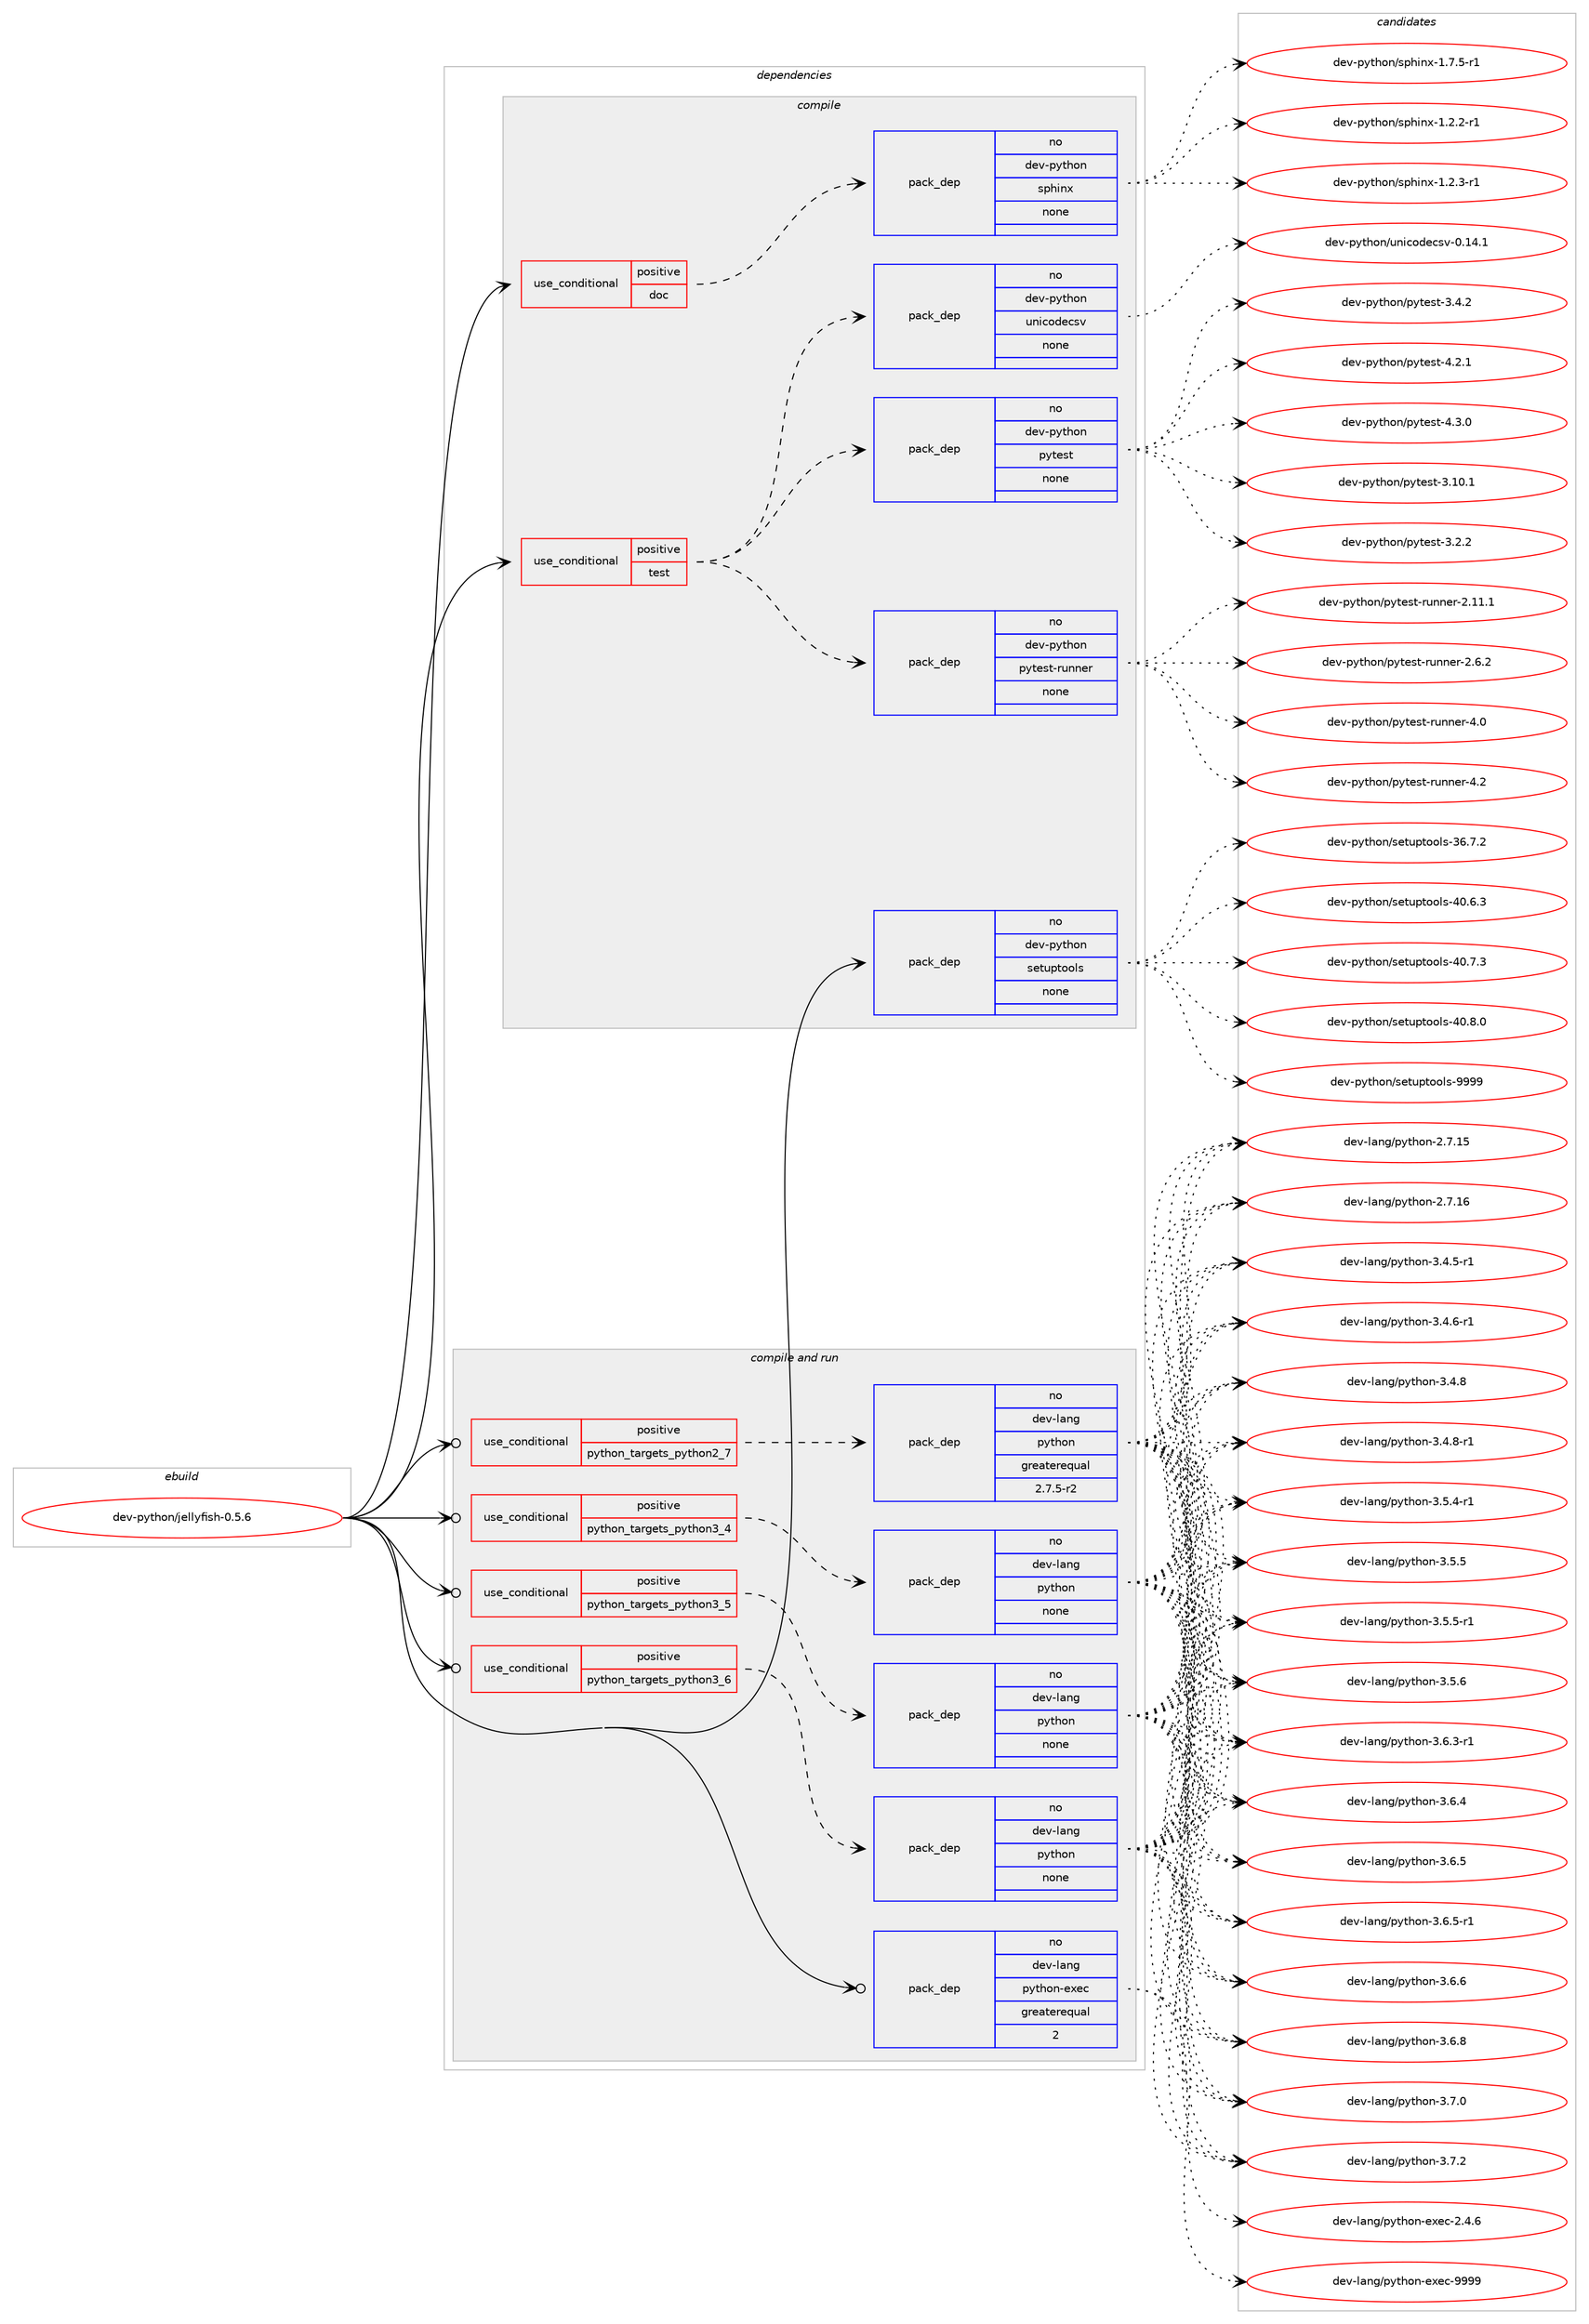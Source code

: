 digraph prolog {

# *************
# Graph options
# *************

newrank=true;
concentrate=true;
compound=true;
graph [rankdir=LR,fontname=Helvetica,fontsize=10,ranksep=1.5];#, ranksep=2.5, nodesep=0.2];
edge  [arrowhead=vee];
node  [fontname=Helvetica,fontsize=10];

# **********
# The ebuild
# **********

subgraph cluster_leftcol {
color=gray;
rank=same;
label=<<i>ebuild</i>>;
id [label="dev-python/jellyfish-0.5.6", color=red, width=4, href="../dev-python/jellyfish-0.5.6.svg"];
}

# ****************
# The dependencies
# ****************

subgraph cluster_midcol {
color=gray;
label=<<i>dependencies</i>>;
subgraph cluster_compile {
fillcolor="#eeeeee";
style=filled;
label=<<i>compile</i>>;
subgraph cond376266 {
dependency1415279 [label=<<TABLE BORDER="0" CELLBORDER="1" CELLSPACING="0" CELLPADDING="4"><TR><TD ROWSPAN="3" CELLPADDING="10">use_conditional</TD></TR><TR><TD>positive</TD></TR><TR><TD>doc</TD></TR></TABLE>>, shape=none, color=red];
subgraph pack1015744 {
dependency1415280 [label=<<TABLE BORDER="0" CELLBORDER="1" CELLSPACING="0" CELLPADDING="4" WIDTH="220"><TR><TD ROWSPAN="6" CELLPADDING="30">pack_dep</TD></TR><TR><TD WIDTH="110">no</TD></TR><TR><TD>dev-python</TD></TR><TR><TD>sphinx</TD></TR><TR><TD>none</TD></TR><TR><TD></TD></TR></TABLE>>, shape=none, color=blue];
}
dependency1415279:e -> dependency1415280:w [weight=20,style="dashed",arrowhead="vee"];
}
id:e -> dependency1415279:w [weight=20,style="solid",arrowhead="vee"];
subgraph cond376267 {
dependency1415281 [label=<<TABLE BORDER="0" CELLBORDER="1" CELLSPACING="0" CELLPADDING="4"><TR><TD ROWSPAN="3" CELLPADDING="10">use_conditional</TD></TR><TR><TD>positive</TD></TR><TR><TD>test</TD></TR></TABLE>>, shape=none, color=red];
subgraph pack1015745 {
dependency1415282 [label=<<TABLE BORDER="0" CELLBORDER="1" CELLSPACING="0" CELLPADDING="4" WIDTH="220"><TR><TD ROWSPAN="6" CELLPADDING="30">pack_dep</TD></TR><TR><TD WIDTH="110">no</TD></TR><TR><TD>dev-python</TD></TR><TR><TD>pytest-runner</TD></TR><TR><TD>none</TD></TR><TR><TD></TD></TR></TABLE>>, shape=none, color=blue];
}
dependency1415281:e -> dependency1415282:w [weight=20,style="dashed",arrowhead="vee"];
subgraph pack1015746 {
dependency1415283 [label=<<TABLE BORDER="0" CELLBORDER="1" CELLSPACING="0" CELLPADDING="4" WIDTH="220"><TR><TD ROWSPAN="6" CELLPADDING="30">pack_dep</TD></TR><TR><TD WIDTH="110">no</TD></TR><TR><TD>dev-python</TD></TR><TR><TD>pytest</TD></TR><TR><TD>none</TD></TR><TR><TD></TD></TR></TABLE>>, shape=none, color=blue];
}
dependency1415281:e -> dependency1415283:w [weight=20,style="dashed",arrowhead="vee"];
subgraph pack1015747 {
dependency1415284 [label=<<TABLE BORDER="0" CELLBORDER="1" CELLSPACING="0" CELLPADDING="4" WIDTH="220"><TR><TD ROWSPAN="6" CELLPADDING="30">pack_dep</TD></TR><TR><TD WIDTH="110">no</TD></TR><TR><TD>dev-python</TD></TR><TR><TD>unicodecsv</TD></TR><TR><TD>none</TD></TR><TR><TD></TD></TR></TABLE>>, shape=none, color=blue];
}
dependency1415281:e -> dependency1415284:w [weight=20,style="dashed",arrowhead="vee"];
}
id:e -> dependency1415281:w [weight=20,style="solid",arrowhead="vee"];
subgraph pack1015748 {
dependency1415285 [label=<<TABLE BORDER="0" CELLBORDER="1" CELLSPACING="0" CELLPADDING="4" WIDTH="220"><TR><TD ROWSPAN="6" CELLPADDING="30">pack_dep</TD></TR><TR><TD WIDTH="110">no</TD></TR><TR><TD>dev-python</TD></TR><TR><TD>setuptools</TD></TR><TR><TD>none</TD></TR><TR><TD></TD></TR></TABLE>>, shape=none, color=blue];
}
id:e -> dependency1415285:w [weight=20,style="solid",arrowhead="vee"];
}
subgraph cluster_compileandrun {
fillcolor="#eeeeee";
style=filled;
label=<<i>compile and run</i>>;
subgraph cond376268 {
dependency1415286 [label=<<TABLE BORDER="0" CELLBORDER="1" CELLSPACING="0" CELLPADDING="4"><TR><TD ROWSPAN="3" CELLPADDING="10">use_conditional</TD></TR><TR><TD>positive</TD></TR><TR><TD>python_targets_python2_7</TD></TR></TABLE>>, shape=none, color=red];
subgraph pack1015749 {
dependency1415287 [label=<<TABLE BORDER="0" CELLBORDER="1" CELLSPACING="0" CELLPADDING="4" WIDTH="220"><TR><TD ROWSPAN="6" CELLPADDING="30">pack_dep</TD></TR><TR><TD WIDTH="110">no</TD></TR><TR><TD>dev-lang</TD></TR><TR><TD>python</TD></TR><TR><TD>greaterequal</TD></TR><TR><TD>2.7.5-r2</TD></TR></TABLE>>, shape=none, color=blue];
}
dependency1415286:e -> dependency1415287:w [weight=20,style="dashed",arrowhead="vee"];
}
id:e -> dependency1415286:w [weight=20,style="solid",arrowhead="odotvee"];
subgraph cond376269 {
dependency1415288 [label=<<TABLE BORDER="0" CELLBORDER="1" CELLSPACING="0" CELLPADDING="4"><TR><TD ROWSPAN="3" CELLPADDING="10">use_conditional</TD></TR><TR><TD>positive</TD></TR><TR><TD>python_targets_python3_4</TD></TR></TABLE>>, shape=none, color=red];
subgraph pack1015750 {
dependency1415289 [label=<<TABLE BORDER="0" CELLBORDER="1" CELLSPACING="0" CELLPADDING="4" WIDTH="220"><TR><TD ROWSPAN="6" CELLPADDING="30">pack_dep</TD></TR><TR><TD WIDTH="110">no</TD></TR><TR><TD>dev-lang</TD></TR><TR><TD>python</TD></TR><TR><TD>none</TD></TR><TR><TD></TD></TR></TABLE>>, shape=none, color=blue];
}
dependency1415288:e -> dependency1415289:w [weight=20,style="dashed",arrowhead="vee"];
}
id:e -> dependency1415288:w [weight=20,style="solid",arrowhead="odotvee"];
subgraph cond376270 {
dependency1415290 [label=<<TABLE BORDER="0" CELLBORDER="1" CELLSPACING="0" CELLPADDING="4"><TR><TD ROWSPAN="3" CELLPADDING="10">use_conditional</TD></TR><TR><TD>positive</TD></TR><TR><TD>python_targets_python3_5</TD></TR></TABLE>>, shape=none, color=red];
subgraph pack1015751 {
dependency1415291 [label=<<TABLE BORDER="0" CELLBORDER="1" CELLSPACING="0" CELLPADDING="4" WIDTH="220"><TR><TD ROWSPAN="6" CELLPADDING="30">pack_dep</TD></TR><TR><TD WIDTH="110">no</TD></TR><TR><TD>dev-lang</TD></TR><TR><TD>python</TD></TR><TR><TD>none</TD></TR><TR><TD></TD></TR></TABLE>>, shape=none, color=blue];
}
dependency1415290:e -> dependency1415291:w [weight=20,style="dashed",arrowhead="vee"];
}
id:e -> dependency1415290:w [weight=20,style="solid",arrowhead="odotvee"];
subgraph cond376271 {
dependency1415292 [label=<<TABLE BORDER="0" CELLBORDER="1" CELLSPACING="0" CELLPADDING="4"><TR><TD ROWSPAN="3" CELLPADDING="10">use_conditional</TD></TR><TR><TD>positive</TD></TR><TR><TD>python_targets_python3_6</TD></TR></TABLE>>, shape=none, color=red];
subgraph pack1015752 {
dependency1415293 [label=<<TABLE BORDER="0" CELLBORDER="1" CELLSPACING="0" CELLPADDING="4" WIDTH="220"><TR><TD ROWSPAN="6" CELLPADDING="30">pack_dep</TD></TR><TR><TD WIDTH="110">no</TD></TR><TR><TD>dev-lang</TD></TR><TR><TD>python</TD></TR><TR><TD>none</TD></TR><TR><TD></TD></TR></TABLE>>, shape=none, color=blue];
}
dependency1415292:e -> dependency1415293:w [weight=20,style="dashed",arrowhead="vee"];
}
id:e -> dependency1415292:w [weight=20,style="solid",arrowhead="odotvee"];
subgraph pack1015753 {
dependency1415294 [label=<<TABLE BORDER="0" CELLBORDER="1" CELLSPACING="0" CELLPADDING="4" WIDTH="220"><TR><TD ROWSPAN="6" CELLPADDING="30">pack_dep</TD></TR><TR><TD WIDTH="110">no</TD></TR><TR><TD>dev-lang</TD></TR><TR><TD>python-exec</TD></TR><TR><TD>greaterequal</TD></TR><TR><TD>2</TD></TR></TABLE>>, shape=none, color=blue];
}
id:e -> dependency1415294:w [weight=20,style="solid",arrowhead="odotvee"];
}
subgraph cluster_run {
fillcolor="#eeeeee";
style=filled;
label=<<i>run</i>>;
}
}

# **************
# The candidates
# **************

subgraph cluster_choices {
rank=same;
color=gray;
label=<<i>candidates</i>>;

subgraph choice1015744 {
color=black;
nodesep=1;
choice10010111845112121116104111110471151121041051101204549465046504511449 [label="dev-python/sphinx-1.2.2-r1", color=red, width=4,href="../dev-python/sphinx-1.2.2-r1.svg"];
choice10010111845112121116104111110471151121041051101204549465046514511449 [label="dev-python/sphinx-1.2.3-r1", color=red, width=4,href="../dev-python/sphinx-1.2.3-r1.svg"];
choice10010111845112121116104111110471151121041051101204549465546534511449 [label="dev-python/sphinx-1.7.5-r1", color=red, width=4,href="../dev-python/sphinx-1.7.5-r1.svg"];
dependency1415280:e -> choice10010111845112121116104111110471151121041051101204549465046504511449:w [style=dotted,weight="100"];
dependency1415280:e -> choice10010111845112121116104111110471151121041051101204549465046514511449:w [style=dotted,weight="100"];
dependency1415280:e -> choice10010111845112121116104111110471151121041051101204549465546534511449:w [style=dotted,weight="100"];
}
subgraph choice1015745 {
color=black;
nodesep=1;
choice10010111845112121116104111110471121211161011151164511411711011010111445504649494649 [label="dev-python/pytest-runner-2.11.1", color=red, width=4,href="../dev-python/pytest-runner-2.11.1.svg"];
choice100101118451121211161041111104711212111610111511645114117110110101114455046544650 [label="dev-python/pytest-runner-2.6.2", color=red, width=4,href="../dev-python/pytest-runner-2.6.2.svg"];
choice10010111845112121116104111110471121211161011151164511411711011010111445524648 [label="dev-python/pytest-runner-4.0", color=red, width=4,href="../dev-python/pytest-runner-4.0.svg"];
choice10010111845112121116104111110471121211161011151164511411711011010111445524650 [label="dev-python/pytest-runner-4.2", color=red, width=4,href="../dev-python/pytest-runner-4.2.svg"];
dependency1415282:e -> choice10010111845112121116104111110471121211161011151164511411711011010111445504649494649:w [style=dotted,weight="100"];
dependency1415282:e -> choice100101118451121211161041111104711212111610111511645114117110110101114455046544650:w [style=dotted,weight="100"];
dependency1415282:e -> choice10010111845112121116104111110471121211161011151164511411711011010111445524648:w [style=dotted,weight="100"];
dependency1415282:e -> choice10010111845112121116104111110471121211161011151164511411711011010111445524650:w [style=dotted,weight="100"];
}
subgraph choice1015746 {
color=black;
nodesep=1;
choice100101118451121211161041111104711212111610111511645514649484649 [label="dev-python/pytest-3.10.1", color=red, width=4,href="../dev-python/pytest-3.10.1.svg"];
choice1001011184511212111610411111047112121116101115116455146504650 [label="dev-python/pytest-3.2.2", color=red, width=4,href="../dev-python/pytest-3.2.2.svg"];
choice1001011184511212111610411111047112121116101115116455146524650 [label="dev-python/pytest-3.4.2", color=red, width=4,href="../dev-python/pytest-3.4.2.svg"];
choice1001011184511212111610411111047112121116101115116455246504649 [label="dev-python/pytest-4.2.1", color=red, width=4,href="../dev-python/pytest-4.2.1.svg"];
choice1001011184511212111610411111047112121116101115116455246514648 [label="dev-python/pytest-4.3.0", color=red, width=4,href="../dev-python/pytest-4.3.0.svg"];
dependency1415283:e -> choice100101118451121211161041111104711212111610111511645514649484649:w [style=dotted,weight="100"];
dependency1415283:e -> choice1001011184511212111610411111047112121116101115116455146504650:w [style=dotted,weight="100"];
dependency1415283:e -> choice1001011184511212111610411111047112121116101115116455146524650:w [style=dotted,weight="100"];
dependency1415283:e -> choice1001011184511212111610411111047112121116101115116455246504649:w [style=dotted,weight="100"];
dependency1415283:e -> choice1001011184511212111610411111047112121116101115116455246514648:w [style=dotted,weight="100"];
}
subgraph choice1015747 {
color=black;
nodesep=1;
choice1001011184511212111610411111047117110105991111001019911511845484649524649 [label="dev-python/unicodecsv-0.14.1", color=red, width=4,href="../dev-python/unicodecsv-0.14.1.svg"];
dependency1415284:e -> choice1001011184511212111610411111047117110105991111001019911511845484649524649:w [style=dotted,weight="100"];
}
subgraph choice1015748 {
color=black;
nodesep=1;
choice100101118451121211161041111104711510111611711211611111110811545515446554650 [label="dev-python/setuptools-36.7.2", color=red, width=4,href="../dev-python/setuptools-36.7.2.svg"];
choice100101118451121211161041111104711510111611711211611111110811545524846544651 [label="dev-python/setuptools-40.6.3", color=red, width=4,href="../dev-python/setuptools-40.6.3.svg"];
choice100101118451121211161041111104711510111611711211611111110811545524846554651 [label="dev-python/setuptools-40.7.3", color=red, width=4,href="../dev-python/setuptools-40.7.3.svg"];
choice100101118451121211161041111104711510111611711211611111110811545524846564648 [label="dev-python/setuptools-40.8.0", color=red, width=4,href="../dev-python/setuptools-40.8.0.svg"];
choice10010111845112121116104111110471151011161171121161111111081154557575757 [label="dev-python/setuptools-9999", color=red, width=4,href="../dev-python/setuptools-9999.svg"];
dependency1415285:e -> choice100101118451121211161041111104711510111611711211611111110811545515446554650:w [style=dotted,weight="100"];
dependency1415285:e -> choice100101118451121211161041111104711510111611711211611111110811545524846544651:w [style=dotted,weight="100"];
dependency1415285:e -> choice100101118451121211161041111104711510111611711211611111110811545524846554651:w [style=dotted,weight="100"];
dependency1415285:e -> choice100101118451121211161041111104711510111611711211611111110811545524846564648:w [style=dotted,weight="100"];
dependency1415285:e -> choice10010111845112121116104111110471151011161171121161111111081154557575757:w [style=dotted,weight="100"];
}
subgraph choice1015749 {
color=black;
nodesep=1;
choice10010111845108971101034711212111610411111045504655464953 [label="dev-lang/python-2.7.15", color=red, width=4,href="../dev-lang/python-2.7.15.svg"];
choice10010111845108971101034711212111610411111045504655464954 [label="dev-lang/python-2.7.16", color=red, width=4,href="../dev-lang/python-2.7.16.svg"];
choice1001011184510897110103471121211161041111104551465246534511449 [label="dev-lang/python-3.4.5-r1", color=red, width=4,href="../dev-lang/python-3.4.5-r1.svg"];
choice1001011184510897110103471121211161041111104551465246544511449 [label="dev-lang/python-3.4.6-r1", color=red, width=4,href="../dev-lang/python-3.4.6-r1.svg"];
choice100101118451089711010347112121116104111110455146524656 [label="dev-lang/python-3.4.8", color=red, width=4,href="../dev-lang/python-3.4.8.svg"];
choice1001011184510897110103471121211161041111104551465246564511449 [label="dev-lang/python-3.4.8-r1", color=red, width=4,href="../dev-lang/python-3.4.8-r1.svg"];
choice1001011184510897110103471121211161041111104551465346524511449 [label="dev-lang/python-3.5.4-r1", color=red, width=4,href="../dev-lang/python-3.5.4-r1.svg"];
choice100101118451089711010347112121116104111110455146534653 [label="dev-lang/python-3.5.5", color=red, width=4,href="../dev-lang/python-3.5.5.svg"];
choice1001011184510897110103471121211161041111104551465346534511449 [label="dev-lang/python-3.5.5-r1", color=red, width=4,href="../dev-lang/python-3.5.5-r1.svg"];
choice100101118451089711010347112121116104111110455146534654 [label="dev-lang/python-3.5.6", color=red, width=4,href="../dev-lang/python-3.5.6.svg"];
choice1001011184510897110103471121211161041111104551465446514511449 [label="dev-lang/python-3.6.3-r1", color=red, width=4,href="../dev-lang/python-3.6.3-r1.svg"];
choice100101118451089711010347112121116104111110455146544652 [label="dev-lang/python-3.6.4", color=red, width=4,href="../dev-lang/python-3.6.4.svg"];
choice100101118451089711010347112121116104111110455146544653 [label="dev-lang/python-3.6.5", color=red, width=4,href="../dev-lang/python-3.6.5.svg"];
choice1001011184510897110103471121211161041111104551465446534511449 [label="dev-lang/python-3.6.5-r1", color=red, width=4,href="../dev-lang/python-3.6.5-r1.svg"];
choice100101118451089711010347112121116104111110455146544654 [label="dev-lang/python-3.6.6", color=red, width=4,href="../dev-lang/python-3.6.6.svg"];
choice100101118451089711010347112121116104111110455146544656 [label="dev-lang/python-3.6.8", color=red, width=4,href="../dev-lang/python-3.6.8.svg"];
choice100101118451089711010347112121116104111110455146554648 [label="dev-lang/python-3.7.0", color=red, width=4,href="../dev-lang/python-3.7.0.svg"];
choice100101118451089711010347112121116104111110455146554650 [label="dev-lang/python-3.7.2", color=red, width=4,href="../dev-lang/python-3.7.2.svg"];
dependency1415287:e -> choice10010111845108971101034711212111610411111045504655464953:w [style=dotted,weight="100"];
dependency1415287:e -> choice10010111845108971101034711212111610411111045504655464954:w [style=dotted,weight="100"];
dependency1415287:e -> choice1001011184510897110103471121211161041111104551465246534511449:w [style=dotted,weight="100"];
dependency1415287:e -> choice1001011184510897110103471121211161041111104551465246544511449:w [style=dotted,weight="100"];
dependency1415287:e -> choice100101118451089711010347112121116104111110455146524656:w [style=dotted,weight="100"];
dependency1415287:e -> choice1001011184510897110103471121211161041111104551465246564511449:w [style=dotted,weight="100"];
dependency1415287:e -> choice1001011184510897110103471121211161041111104551465346524511449:w [style=dotted,weight="100"];
dependency1415287:e -> choice100101118451089711010347112121116104111110455146534653:w [style=dotted,weight="100"];
dependency1415287:e -> choice1001011184510897110103471121211161041111104551465346534511449:w [style=dotted,weight="100"];
dependency1415287:e -> choice100101118451089711010347112121116104111110455146534654:w [style=dotted,weight="100"];
dependency1415287:e -> choice1001011184510897110103471121211161041111104551465446514511449:w [style=dotted,weight="100"];
dependency1415287:e -> choice100101118451089711010347112121116104111110455146544652:w [style=dotted,weight="100"];
dependency1415287:e -> choice100101118451089711010347112121116104111110455146544653:w [style=dotted,weight="100"];
dependency1415287:e -> choice1001011184510897110103471121211161041111104551465446534511449:w [style=dotted,weight="100"];
dependency1415287:e -> choice100101118451089711010347112121116104111110455146544654:w [style=dotted,weight="100"];
dependency1415287:e -> choice100101118451089711010347112121116104111110455146544656:w [style=dotted,weight="100"];
dependency1415287:e -> choice100101118451089711010347112121116104111110455146554648:w [style=dotted,weight="100"];
dependency1415287:e -> choice100101118451089711010347112121116104111110455146554650:w [style=dotted,weight="100"];
}
subgraph choice1015750 {
color=black;
nodesep=1;
choice10010111845108971101034711212111610411111045504655464953 [label="dev-lang/python-2.7.15", color=red, width=4,href="../dev-lang/python-2.7.15.svg"];
choice10010111845108971101034711212111610411111045504655464954 [label="dev-lang/python-2.7.16", color=red, width=4,href="../dev-lang/python-2.7.16.svg"];
choice1001011184510897110103471121211161041111104551465246534511449 [label="dev-lang/python-3.4.5-r1", color=red, width=4,href="../dev-lang/python-3.4.5-r1.svg"];
choice1001011184510897110103471121211161041111104551465246544511449 [label="dev-lang/python-3.4.6-r1", color=red, width=4,href="../dev-lang/python-3.4.6-r1.svg"];
choice100101118451089711010347112121116104111110455146524656 [label="dev-lang/python-3.4.8", color=red, width=4,href="../dev-lang/python-3.4.8.svg"];
choice1001011184510897110103471121211161041111104551465246564511449 [label="dev-lang/python-3.4.8-r1", color=red, width=4,href="../dev-lang/python-3.4.8-r1.svg"];
choice1001011184510897110103471121211161041111104551465346524511449 [label="dev-lang/python-3.5.4-r1", color=red, width=4,href="../dev-lang/python-3.5.4-r1.svg"];
choice100101118451089711010347112121116104111110455146534653 [label="dev-lang/python-3.5.5", color=red, width=4,href="../dev-lang/python-3.5.5.svg"];
choice1001011184510897110103471121211161041111104551465346534511449 [label="dev-lang/python-3.5.5-r1", color=red, width=4,href="../dev-lang/python-3.5.5-r1.svg"];
choice100101118451089711010347112121116104111110455146534654 [label="dev-lang/python-3.5.6", color=red, width=4,href="../dev-lang/python-3.5.6.svg"];
choice1001011184510897110103471121211161041111104551465446514511449 [label="dev-lang/python-3.6.3-r1", color=red, width=4,href="../dev-lang/python-3.6.3-r1.svg"];
choice100101118451089711010347112121116104111110455146544652 [label="dev-lang/python-3.6.4", color=red, width=4,href="../dev-lang/python-3.6.4.svg"];
choice100101118451089711010347112121116104111110455146544653 [label="dev-lang/python-3.6.5", color=red, width=4,href="../dev-lang/python-3.6.5.svg"];
choice1001011184510897110103471121211161041111104551465446534511449 [label="dev-lang/python-3.6.5-r1", color=red, width=4,href="../dev-lang/python-3.6.5-r1.svg"];
choice100101118451089711010347112121116104111110455146544654 [label="dev-lang/python-3.6.6", color=red, width=4,href="../dev-lang/python-3.6.6.svg"];
choice100101118451089711010347112121116104111110455146544656 [label="dev-lang/python-3.6.8", color=red, width=4,href="../dev-lang/python-3.6.8.svg"];
choice100101118451089711010347112121116104111110455146554648 [label="dev-lang/python-3.7.0", color=red, width=4,href="../dev-lang/python-3.7.0.svg"];
choice100101118451089711010347112121116104111110455146554650 [label="dev-lang/python-3.7.2", color=red, width=4,href="../dev-lang/python-3.7.2.svg"];
dependency1415289:e -> choice10010111845108971101034711212111610411111045504655464953:w [style=dotted,weight="100"];
dependency1415289:e -> choice10010111845108971101034711212111610411111045504655464954:w [style=dotted,weight="100"];
dependency1415289:e -> choice1001011184510897110103471121211161041111104551465246534511449:w [style=dotted,weight="100"];
dependency1415289:e -> choice1001011184510897110103471121211161041111104551465246544511449:w [style=dotted,weight="100"];
dependency1415289:e -> choice100101118451089711010347112121116104111110455146524656:w [style=dotted,weight="100"];
dependency1415289:e -> choice1001011184510897110103471121211161041111104551465246564511449:w [style=dotted,weight="100"];
dependency1415289:e -> choice1001011184510897110103471121211161041111104551465346524511449:w [style=dotted,weight="100"];
dependency1415289:e -> choice100101118451089711010347112121116104111110455146534653:w [style=dotted,weight="100"];
dependency1415289:e -> choice1001011184510897110103471121211161041111104551465346534511449:w [style=dotted,weight="100"];
dependency1415289:e -> choice100101118451089711010347112121116104111110455146534654:w [style=dotted,weight="100"];
dependency1415289:e -> choice1001011184510897110103471121211161041111104551465446514511449:w [style=dotted,weight="100"];
dependency1415289:e -> choice100101118451089711010347112121116104111110455146544652:w [style=dotted,weight="100"];
dependency1415289:e -> choice100101118451089711010347112121116104111110455146544653:w [style=dotted,weight="100"];
dependency1415289:e -> choice1001011184510897110103471121211161041111104551465446534511449:w [style=dotted,weight="100"];
dependency1415289:e -> choice100101118451089711010347112121116104111110455146544654:w [style=dotted,weight="100"];
dependency1415289:e -> choice100101118451089711010347112121116104111110455146544656:w [style=dotted,weight="100"];
dependency1415289:e -> choice100101118451089711010347112121116104111110455146554648:w [style=dotted,weight="100"];
dependency1415289:e -> choice100101118451089711010347112121116104111110455146554650:w [style=dotted,weight="100"];
}
subgraph choice1015751 {
color=black;
nodesep=1;
choice10010111845108971101034711212111610411111045504655464953 [label="dev-lang/python-2.7.15", color=red, width=4,href="../dev-lang/python-2.7.15.svg"];
choice10010111845108971101034711212111610411111045504655464954 [label="dev-lang/python-2.7.16", color=red, width=4,href="../dev-lang/python-2.7.16.svg"];
choice1001011184510897110103471121211161041111104551465246534511449 [label="dev-lang/python-3.4.5-r1", color=red, width=4,href="../dev-lang/python-3.4.5-r1.svg"];
choice1001011184510897110103471121211161041111104551465246544511449 [label="dev-lang/python-3.4.6-r1", color=red, width=4,href="../dev-lang/python-3.4.6-r1.svg"];
choice100101118451089711010347112121116104111110455146524656 [label="dev-lang/python-3.4.8", color=red, width=4,href="../dev-lang/python-3.4.8.svg"];
choice1001011184510897110103471121211161041111104551465246564511449 [label="dev-lang/python-3.4.8-r1", color=red, width=4,href="../dev-lang/python-3.4.8-r1.svg"];
choice1001011184510897110103471121211161041111104551465346524511449 [label="dev-lang/python-3.5.4-r1", color=red, width=4,href="../dev-lang/python-3.5.4-r1.svg"];
choice100101118451089711010347112121116104111110455146534653 [label="dev-lang/python-3.5.5", color=red, width=4,href="../dev-lang/python-3.5.5.svg"];
choice1001011184510897110103471121211161041111104551465346534511449 [label="dev-lang/python-3.5.5-r1", color=red, width=4,href="../dev-lang/python-3.5.5-r1.svg"];
choice100101118451089711010347112121116104111110455146534654 [label="dev-lang/python-3.5.6", color=red, width=4,href="../dev-lang/python-3.5.6.svg"];
choice1001011184510897110103471121211161041111104551465446514511449 [label="dev-lang/python-3.6.3-r1", color=red, width=4,href="../dev-lang/python-3.6.3-r1.svg"];
choice100101118451089711010347112121116104111110455146544652 [label="dev-lang/python-3.6.4", color=red, width=4,href="../dev-lang/python-3.6.4.svg"];
choice100101118451089711010347112121116104111110455146544653 [label="dev-lang/python-3.6.5", color=red, width=4,href="../dev-lang/python-3.6.5.svg"];
choice1001011184510897110103471121211161041111104551465446534511449 [label="dev-lang/python-3.6.5-r1", color=red, width=4,href="../dev-lang/python-3.6.5-r1.svg"];
choice100101118451089711010347112121116104111110455146544654 [label="dev-lang/python-3.6.6", color=red, width=4,href="../dev-lang/python-3.6.6.svg"];
choice100101118451089711010347112121116104111110455146544656 [label="dev-lang/python-3.6.8", color=red, width=4,href="../dev-lang/python-3.6.8.svg"];
choice100101118451089711010347112121116104111110455146554648 [label="dev-lang/python-3.7.0", color=red, width=4,href="../dev-lang/python-3.7.0.svg"];
choice100101118451089711010347112121116104111110455146554650 [label="dev-lang/python-3.7.2", color=red, width=4,href="../dev-lang/python-3.7.2.svg"];
dependency1415291:e -> choice10010111845108971101034711212111610411111045504655464953:w [style=dotted,weight="100"];
dependency1415291:e -> choice10010111845108971101034711212111610411111045504655464954:w [style=dotted,weight="100"];
dependency1415291:e -> choice1001011184510897110103471121211161041111104551465246534511449:w [style=dotted,weight="100"];
dependency1415291:e -> choice1001011184510897110103471121211161041111104551465246544511449:w [style=dotted,weight="100"];
dependency1415291:e -> choice100101118451089711010347112121116104111110455146524656:w [style=dotted,weight="100"];
dependency1415291:e -> choice1001011184510897110103471121211161041111104551465246564511449:w [style=dotted,weight="100"];
dependency1415291:e -> choice1001011184510897110103471121211161041111104551465346524511449:w [style=dotted,weight="100"];
dependency1415291:e -> choice100101118451089711010347112121116104111110455146534653:w [style=dotted,weight="100"];
dependency1415291:e -> choice1001011184510897110103471121211161041111104551465346534511449:w [style=dotted,weight="100"];
dependency1415291:e -> choice100101118451089711010347112121116104111110455146534654:w [style=dotted,weight="100"];
dependency1415291:e -> choice1001011184510897110103471121211161041111104551465446514511449:w [style=dotted,weight="100"];
dependency1415291:e -> choice100101118451089711010347112121116104111110455146544652:w [style=dotted,weight="100"];
dependency1415291:e -> choice100101118451089711010347112121116104111110455146544653:w [style=dotted,weight="100"];
dependency1415291:e -> choice1001011184510897110103471121211161041111104551465446534511449:w [style=dotted,weight="100"];
dependency1415291:e -> choice100101118451089711010347112121116104111110455146544654:w [style=dotted,weight="100"];
dependency1415291:e -> choice100101118451089711010347112121116104111110455146544656:w [style=dotted,weight="100"];
dependency1415291:e -> choice100101118451089711010347112121116104111110455146554648:w [style=dotted,weight="100"];
dependency1415291:e -> choice100101118451089711010347112121116104111110455146554650:w [style=dotted,weight="100"];
}
subgraph choice1015752 {
color=black;
nodesep=1;
choice10010111845108971101034711212111610411111045504655464953 [label="dev-lang/python-2.7.15", color=red, width=4,href="../dev-lang/python-2.7.15.svg"];
choice10010111845108971101034711212111610411111045504655464954 [label="dev-lang/python-2.7.16", color=red, width=4,href="../dev-lang/python-2.7.16.svg"];
choice1001011184510897110103471121211161041111104551465246534511449 [label="dev-lang/python-3.4.5-r1", color=red, width=4,href="../dev-lang/python-3.4.5-r1.svg"];
choice1001011184510897110103471121211161041111104551465246544511449 [label="dev-lang/python-3.4.6-r1", color=red, width=4,href="../dev-lang/python-3.4.6-r1.svg"];
choice100101118451089711010347112121116104111110455146524656 [label="dev-lang/python-3.4.8", color=red, width=4,href="../dev-lang/python-3.4.8.svg"];
choice1001011184510897110103471121211161041111104551465246564511449 [label="dev-lang/python-3.4.8-r1", color=red, width=4,href="../dev-lang/python-3.4.8-r1.svg"];
choice1001011184510897110103471121211161041111104551465346524511449 [label="dev-lang/python-3.5.4-r1", color=red, width=4,href="../dev-lang/python-3.5.4-r1.svg"];
choice100101118451089711010347112121116104111110455146534653 [label="dev-lang/python-3.5.5", color=red, width=4,href="../dev-lang/python-3.5.5.svg"];
choice1001011184510897110103471121211161041111104551465346534511449 [label="dev-lang/python-3.5.5-r1", color=red, width=4,href="../dev-lang/python-3.5.5-r1.svg"];
choice100101118451089711010347112121116104111110455146534654 [label="dev-lang/python-3.5.6", color=red, width=4,href="../dev-lang/python-3.5.6.svg"];
choice1001011184510897110103471121211161041111104551465446514511449 [label="dev-lang/python-3.6.3-r1", color=red, width=4,href="../dev-lang/python-3.6.3-r1.svg"];
choice100101118451089711010347112121116104111110455146544652 [label="dev-lang/python-3.6.4", color=red, width=4,href="../dev-lang/python-3.6.4.svg"];
choice100101118451089711010347112121116104111110455146544653 [label="dev-lang/python-3.6.5", color=red, width=4,href="../dev-lang/python-3.6.5.svg"];
choice1001011184510897110103471121211161041111104551465446534511449 [label="dev-lang/python-3.6.5-r1", color=red, width=4,href="../dev-lang/python-3.6.5-r1.svg"];
choice100101118451089711010347112121116104111110455146544654 [label="dev-lang/python-3.6.6", color=red, width=4,href="../dev-lang/python-3.6.6.svg"];
choice100101118451089711010347112121116104111110455146544656 [label="dev-lang/python-3.6.8", color=red, width=4,href="../dev-lang/python-3.6.8.svg"];
choice100101118451089711010347112121116104111110455146554648 [label="dev-lang/python-3.7.0", color=red, width=4,href="../dev-lang/python-3.7.0.svg"];
choice100101118451089711010347112121116104111110455146554650 [label="dev-lang/python-3.7.2", color=red, width=4,href="../dev-lang/python-3.7.2.svg"];
dependency1415293:e -> choice10010111845108971101034711212111610411111045504655464953:w [style=dotted,weight="100"];
dependency1415293:e -> choice10010111845108971101034711212111610411111045504655464954:w [style=dotted,weight="100"];
dependency1415293:e -> choice1001011184510897110103471121211161041111104551465246534511449:w [style=dotted,weight="100"];
dependency1415293:e -> choice1001011184510897110103471121211161041111104551465246544511449:w [style=dotted,weight="100"];
dependency1415293:e -> choice100101118451089711010347112121116104111110455146524656:w [style=dotted,weight="100"];
dependency1415293:e -> choice1001011184510897110103471121211161041111104551465246564511449:w [style=dotted,weight="100"];
dependency1415293:e -> choice1001011184510897110103471121211161041111104551465346524511449:w [style=dotted,weight="100"];
dependency1415293:e -> choice100101118451089711010347112121116104111110455146534653:w [style=dotted,weight="100"];
dependency1415293:e -> choice1001011184510897110103471121211161041111104551465346534511449:w [style=dotted,weight="100"];
dependency1415293:e -> choice100101118451089711010347112121116104111110455146534654:w [style=dotted,weight="100"];
dependency1415293:e -> choice1001011184510897110103471121211161041111104551465446514511449:w [style=dotted,weight="100"];
dependency1415293:e -> choice100101118451089711010347112121116104111110455146544652:w [style=dotted,weight="100"];
dependency1415293:e -> choice100101118451089711010347112121116104111110455146544653:w [style=dotted,weight="100"];
dependency1415293:e -> choice1001011184510897110103471121211161041111104551465446534511449:w [style=dotted,weight="100"];
dependency1415293:e -> choice100101118451089711010347112121116104111110455146544654:w [style=dotted,weight="100"];
dependency1415293:e -> choice100101118451089711010347112121116104111110455146544656:w [style=dotted,weight="100"];
dependency1415293:e -> choice100101118451089711010347112121116104111110455146554648:w [style=dotted,weight="100"];
dependency1415293:e -> choice100101118451089711010347112121116104111110455146554650:w [style=dotted,weight="100"];
}
subgraph choice1015753 {
color=black;
nodesep=1;
choice1001011184510897110103471121211161041111104510112010199455046524654 [label="dev-lang/python-exec-2.4.6", color=red, width=4,href="../dev-lang/python-exec-2.4.6.svg"];
choice10010111845108971101034711212111610411111045101120101994557575757 [label="dev-lang/python-exec-9999", color=red, width=4,href="../dev-lang/python-exec-9999.svg"];
dependency1415294:e -> choice1001011184510897110103471121211161041111104510112010199455046524654:w [style=dotted,weight="100"];
dependency1415294:e -> choice10010111845108971101034711212111610411111045101120101994557575757:w [style=dotted,weight="100"];
}
}

}
